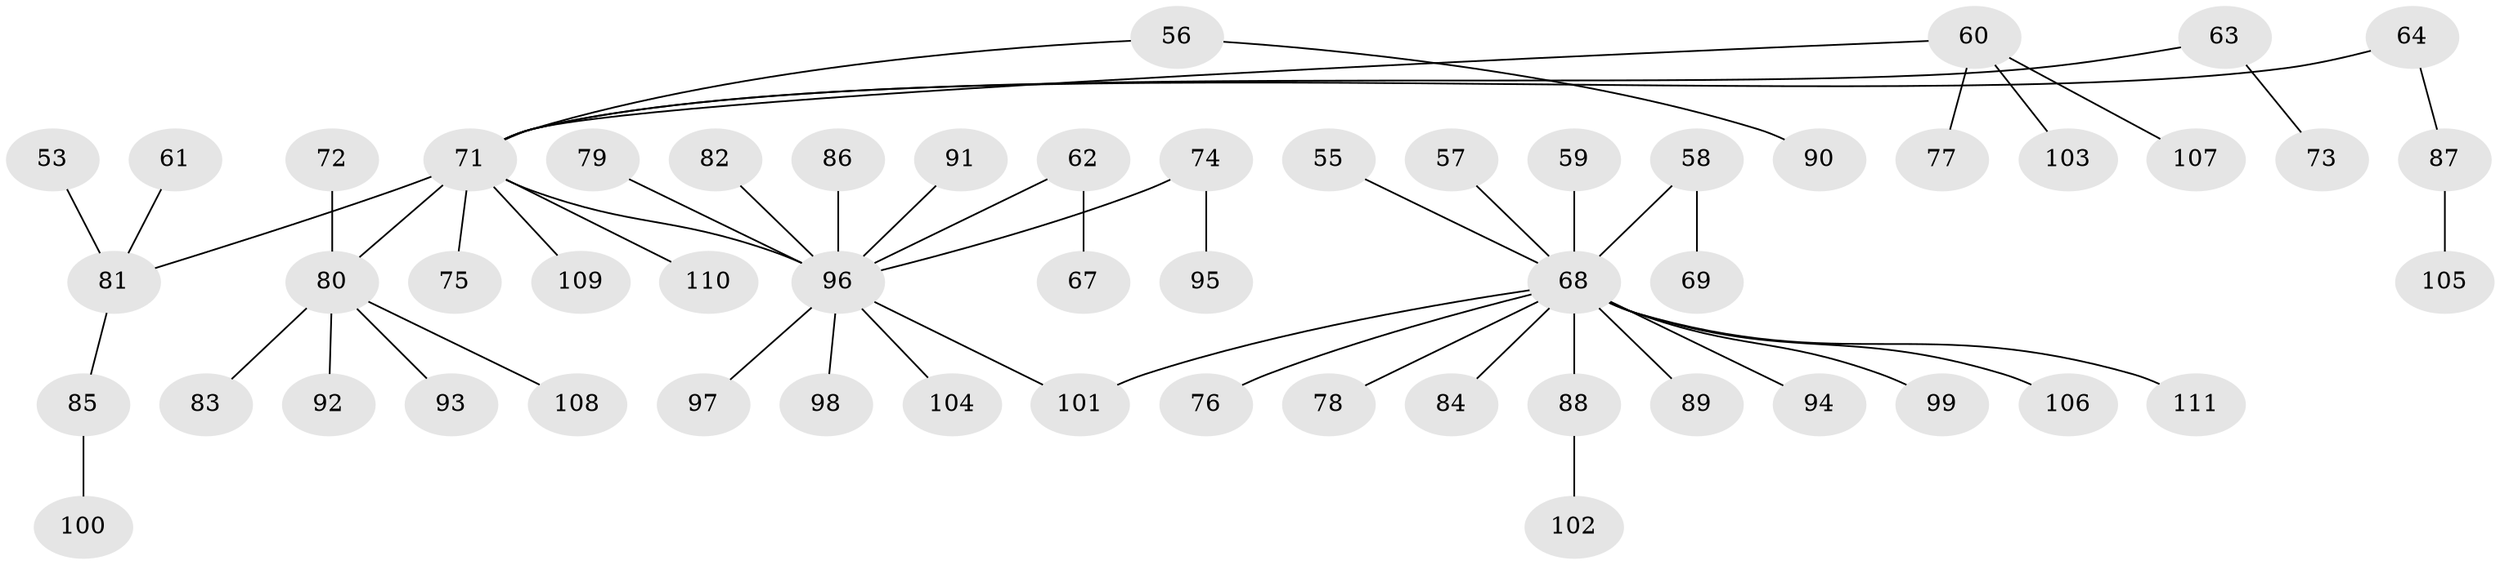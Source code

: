 // original degree distribution, {4: 0.08108108108108109, 5: 0.02702702702702703, 3: 0.10810810810810811, 1: 0.5585585585585585, 6: 0.036036036036036036, 7: 0.009009009009009009, 2: 0.18018018018018017}
// Generated by graph-tools (version 1.1) at 2025/52/03/09/25 04:52:47]
// undirected, 55 vertices, 54 edges
graph export_dot {
graph [start="1"]
  node [color=gray90,style=filled];
  53;
  55;
  56 [super="+46"];
  57;
  58;
  59;
  60 [super="+41+27+36"];
  61;
  62;
  63;
  64;
  67;
  68 [super="+48+50"];
  69;
  71 [super="+21"];
  72;
  73;
  74 [super="+24+34+70"];
  75;
  76;
  77;
  78;
  79;
  80 [super="+29+42"];
  81 [super="+13"];
  82;
  83;
  84;
  85;
  86;
  87;
  88 [super="+35"];
  89;
  90;
  91;
  92;
  93;
  94;
  95;
  96 [super="+19+65+30+49"];
  97;
  98;
  99;
  100;
  101 [super="+5+6+37+66"];
  102;
  103;
  104;
  105;
  106;
  107;
  108;
  109;
  110;
  111;
  53 -- 81;
  55 -- 68;
  56 -- 90;
  56 -- 71;
  57 -- 68;
  58 -- 69;
  58 -- 68;
  59 -- 68;
  60 -- 103;
  60 -- 107;
  60 -- 77;
  60 -- 71;
  61 -- 81;
  62 -- 67;
  62 -- 96;
  63 -- 73;
  63 -- 71;
  64 -- 87;
  64 -- 71;
  68 -- 76;
  68 -- 78;
  68 -- 84;
  68 -- 88;
  68 -- 89;
  68 -- 94;
  68 -- 99;
  68 -- 101;
  68 -- 106;
  68 -- 111;
  71 -- 75;
  71 -- 109;
  71 -- 110;
  71 -- 80;
  71 -- 81;
  71 -- 96;
  72 -- 80;
  74 -- 96;
  74 -- 95;
  79 -- 96;
  80 -- 108;
  80 -- 83;
  80 -- 92;
  80 -- 93;
  81 -- 85;
  82 -- 96;
  85 -- 100;
  86 -- 96;
  87 -- 105;
  88 -- 102;
  91 -- 96;
  96 -- 97;
  96 -- 98;
  96 -- 101;
  96 -- 104;
}
